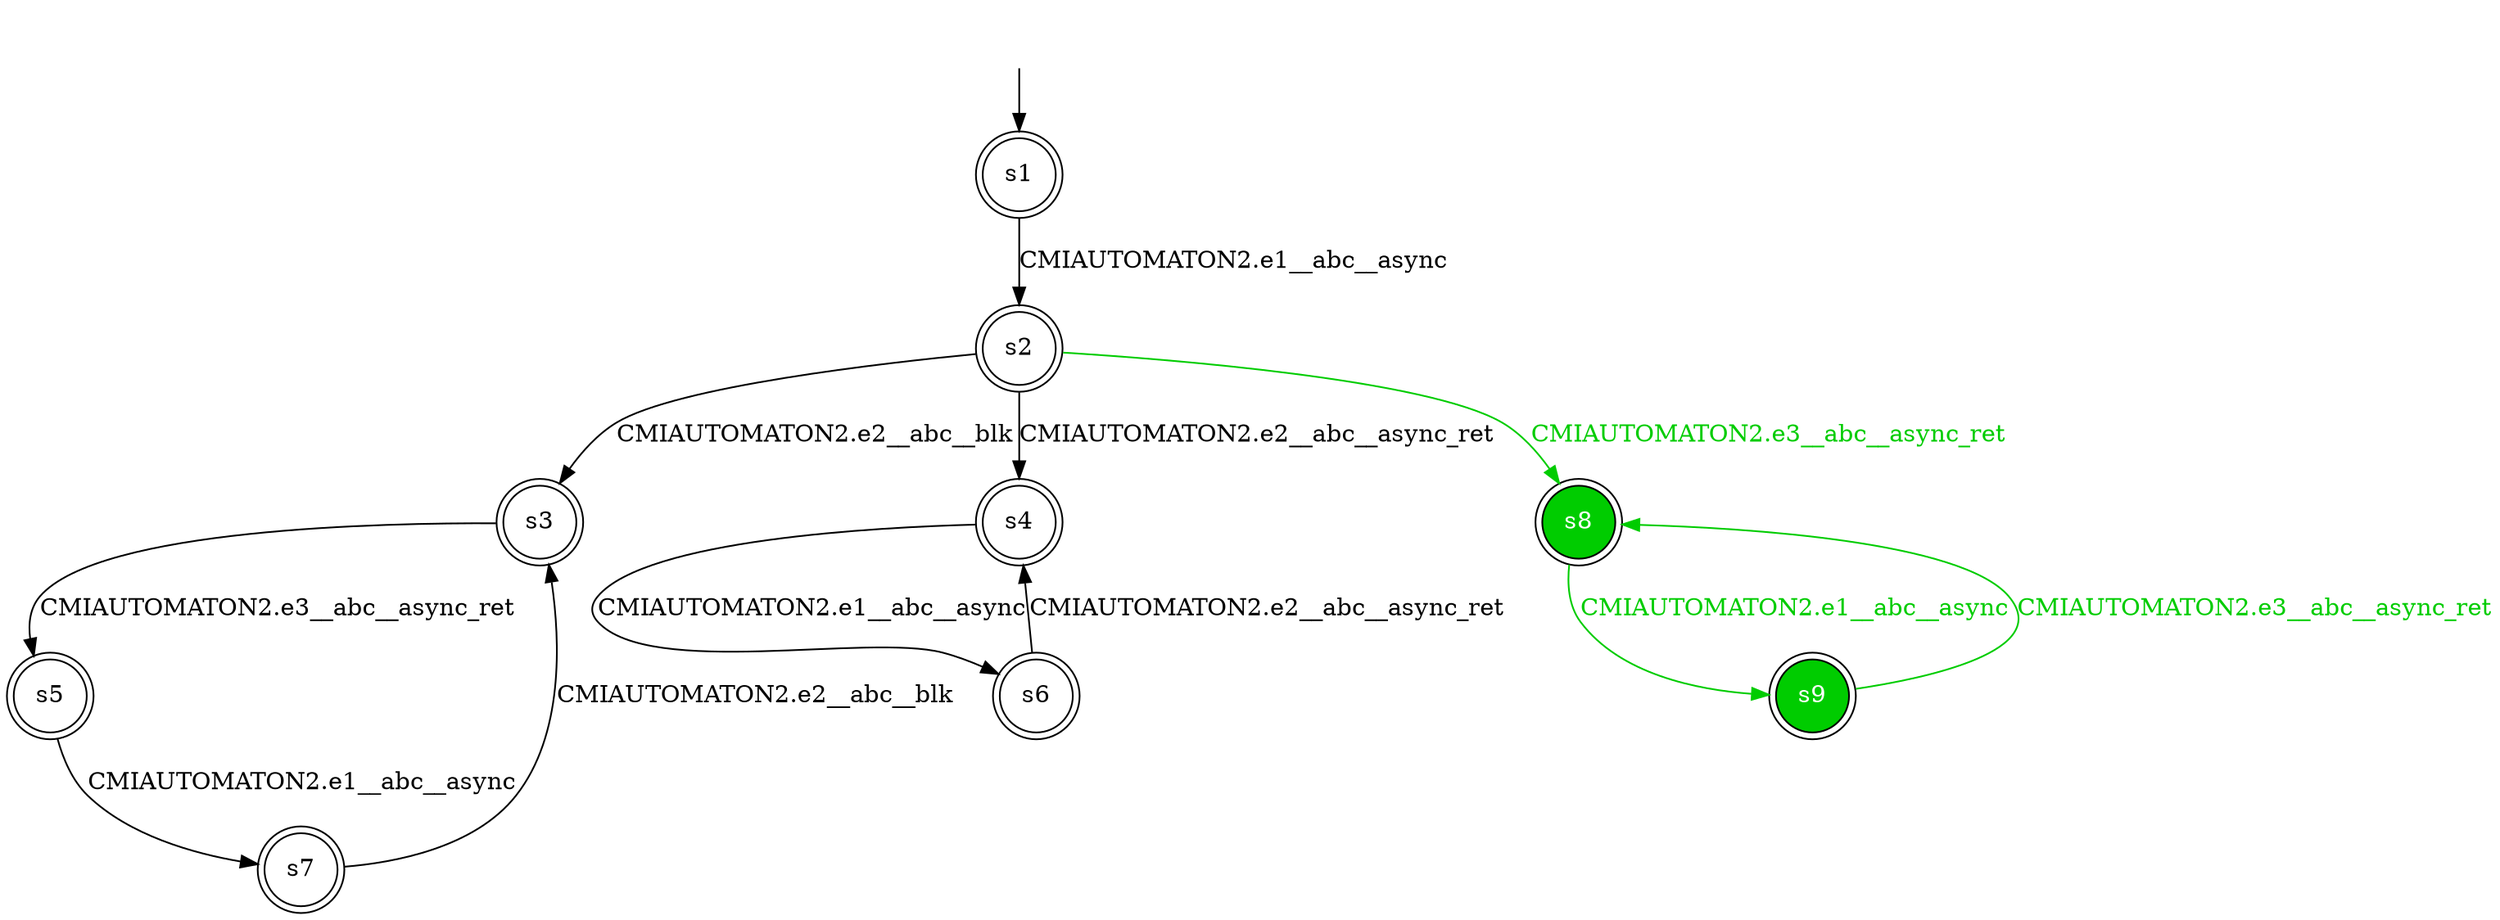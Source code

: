 digraph diffautomaton {
	1 [label=<s1> shape="doublecircle"];
	2 [label=<s2> shape="doublecircle"];
	3 [label=<s3> shape="doublecircle"];
	4 [label=<s4> shape="doublecircle"];
	5 [label=<s5> shape="doublecircle"];
	6 [label=<s6> shape="doublecircle"];
	7 [label=<s7> shape="doublecircle"];
	8 [label=<s8> shape="doublecircle" fillcolor="#00cc00" fontcolor="#ffffff" style="filled"];
	9 [label=<s9> shape="doublecircle" fillcolor="#00cc00" fontcolor="#ffffff" style="filled"];
	__init1 [label=<> shape="none"];
	__init1 -> 1;
	1 -> 2 [label=<<font color="#000000">CMIAUTOMATON2.e1__abc__async</font>> id="1-0-2"];
	2 -> 3 [label=<<font color="#000000">CMIAUTOMATON2.e2__abc__blk</font>> id="2-0-3"];
	2 -> 4 [label=<<font color="#000000">CMIAUTOMATON2.e2__abc__async_ret</font>> id="2-1-4"];
	2 -> 8 [label=<<font color="#00cc00">CMIAUTOMATON2.e3__abc__async_ret</font>> color="#00cc00" id="2-2-8"];
	3 -> 5 [label=<<font color="#000000">CMIAUTOMATON2.e3__abc__async_ret</font>> id="3-0-5"];
	4 -> 6 [label=<<font color="#000000">CMIAUTOMATON2.e1__abc__async</font>> id="4-0-6"];
	5 -> 7 [label=<<font color="#000000">CMIAUTOMATON2.e1__abc__async</font>> id="5-0-7"];
	6 -> 4 [label=<<font color="#000000">CMIAUTOMATON2.e2__abc__async_ret</font>> id="6-0-4"];
	7 -> 3 [label=<<font color="#000000">CMIAUTOMATON2.e2__abc__blk</font>> id="7-0-3"];
	8 -> 9 [label=<<font color="#00cc00">CMIAUTOMATON2.e1__abc__async</font>> color="#00cc00" id="8-0-9"];
	9 -> 8 [label=<<font color="#00cc00">CMIAUTOMATON2.e3__abc__async_ret</font>> color="#00cc00" id="9-0-8"];
}
